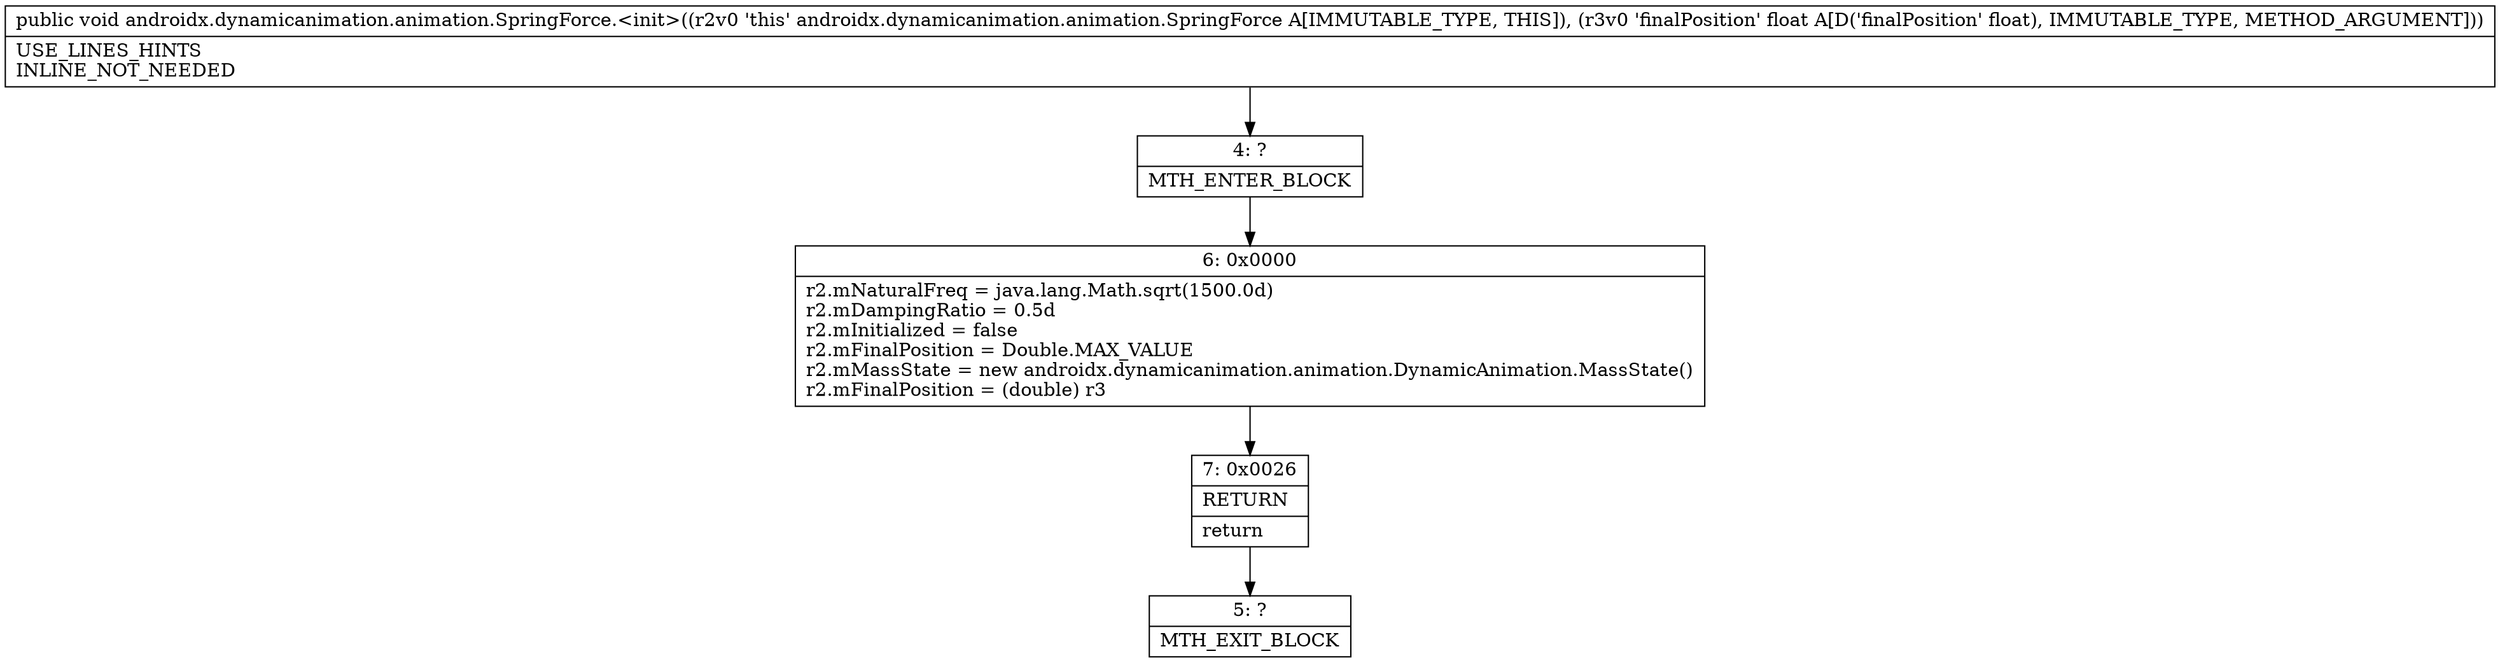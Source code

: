 digraph "CFG forandroidx.dynamicanimation.animation.SpringForce.\<init\>(F)V" {
Node_4 [shape=record,label="{4\:\ ?|MTH_ENTER_BLOCK\l}"];
Node_6 [shape=record,label="{6\:\ 0x0000|r2.mNaturalFreq = java.lang.Math.sqrt(1500.0d)\lr2.mDampingRatio = 0.5d\lr2.mInitialized = false\lr2.mFinalPosition = Double.MAX_VALUE\lr2.mMassState = new androidx.dynamicanimation.animation.DynamicAnimation.MassState()\lr2.mFinalPosition = (double) r3\l}"];
Node_7 [shape=record,label="{7\:\ 0x0026|RETURN\l|return\l}"];
Node_5 [shape=record,label="{5\:\ ?|MTH_EXIT_BLOCK\l}"];
MethodNode[shape=record,label="{public void androidx.dynamicanimation.animation.SpringForce.\<init\>((r2v0 'this' androidx.dynamicanimation.animation.SpringForce A[IMMUTABLE_TYPE, THIS]), (r3v0 'finalPosition' float A[D('finalPosition' float), IMMUTABLE_TYPE, METHOD_ARGUMENT]))  | USE_LINES_HINTS\lINLINE_NOT_NEEDED\l}"];
MethodNode -> Node_4;Node_4 -> Node_6;
Node_6 -> Node_7;
Node_7 -> Node_5;
}


